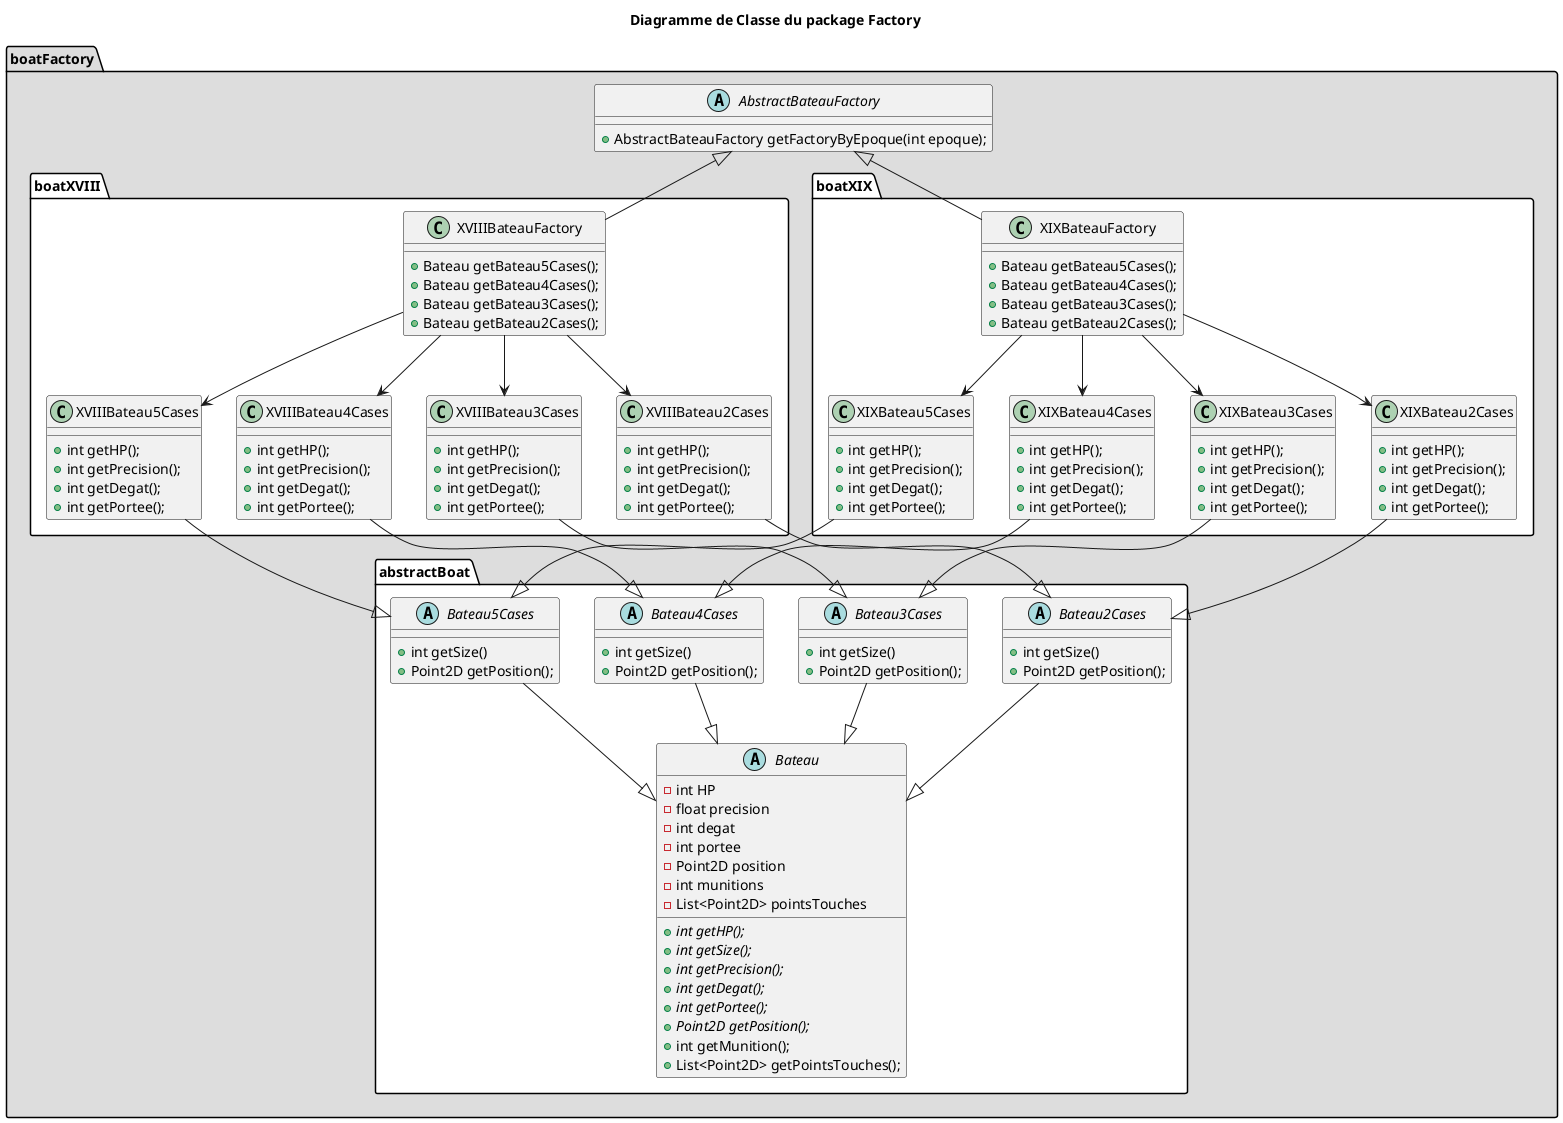 @startuml

title Diagramme de Classe du package Factory

package boatFactory #DDDDDD {
    
    abstract class AbstractBateauFactory {
        + AbstractBateauFactory getFactoryByEpoque(int epoque);
    }


    '########################### BATEAU XVIII #################################

    package boatXVIII #FFFFFF {

        class XVIIIBateauFactory {
            + Bateau getBateau5Cases();
            + Bateau getBateau4Cases();
            + Bateau getBateau3Cases();
            + Bateau getBateau2Cases();
        }

        class XVIIIBateau5Cases {
            + int getHP();
            + int getPrecision();
            + int getDegat();
            + int getPortee();
        }

        class XVIIIBateau4Cases {
            + int getHP();
            + int getPrecision();
            + int getDegat();
            + int getPortee();
        }

        class XVIIIBateau3Cases {
            + int getHP();
            + int getPrecision();
            + int getDegat();
            + int getPortee();
        }

        class XVIIIBateau2Cases {
            + int getHP();
            + int getPrecision();
            + int getDegat();
            + int getPortee();
        }
    }



    '########################### BATEAU XIX #################################

    package boatXIX #FFFFFF {

        class XIXBateauFactory {
            + Bateau getBateau5Cases();
            + Bateau getBateau4Cases();
            + Bateau getBateau3Cases();
            + Bateau getBateau2Cases();
        }

        class XIXBateau2Cases {
            + int getHP();
            + int getPrecision();
            + int getDegat();
            + int getPortee();
        }

        class XIXBateau3Cases {
            + int getHP();
            + int getPrecision();
            + int getDegat();
            + int getPortee();
        }

        class XIXBateau4Cases {
            + int getHP();
            + int getPrecision();
            + int getDegat();
            + int getPortee();
        }

        class XIXBateau5Cases {
            + int getHP();
            + int getPrecision();
            + int getDegat();
            + int getPortee();
        }
    }



    '########################### BATEAU ABSTRACT #################################


    package abstractBoat #FFFFFF {

        abstract class Bateau {
            - int HP
            - float precision
            - int degat
            - int portee
            - Point2D position
            - int munitions
            - List<Point2D> pointsTouches

            + {abstract} int getHP();
            + {abstract} int getSize();
            + {abstract} int getPrecision();
            + {abstract} int getDegat();
            + {abstract} int getPortee();
            + {abstract} Point2D getPosition();
            + int getMunition();
            + List<Point2D> getPointsTouches();
        }

        abstract class Bateau5Cases {
            + int getSize()
            + Point2D getPosition();
        }

        abstract class Bateau4Cases {
            + int getSize()
            + Point2D getPosition();
        }

        abstract class Bateau3Cases {
            + int getSize()
            + Point2D getPosition();
        }

        abstract class Bateau2Cases {
            + int getSize()
            + Point2D getPosition();
        }

    }







    '########################### RELATIONS #################################



    XVIIIBateauFactory -up-|> AbstractBateauFactory
    XIXBateauFactory -up-|> AbstractBateauFactory


    XVIIIBateauFactory --> XVIIIBateau5Cases
    XIXBateauFactory --> XIXBateau5Cases

    XVIIIBateau5Cases --|> Bateau5Cases
    XIXBateau5Cases --|> Bateau5Cases

    Bateau5Cases -down-|> Bateau

    XVIIIBateauFactory --> XVIIIBateau4Cases
    XIXBateauFactory --> XIXBateau4Cases

    XVIIIBateau4Cases --|> Bateau4Cases
    XIXBateau4Cases --|> Bateau4Cases

    Bateau4Cases -down-|> Bateau

    XVIIIBateauFactory --> XVIIIBateau3Cases
    XIXBateauFactory --> XIXBateau3Cases

    XVIIIBateau3Cases --|> Bateau3Cases
    XIXBateau3Cases --|> Bateau3Cases

    Bateau3Cases -down-|> Bateau

    XVIIIBateauFactory --> XVIIIBateau2Cases
    XIXBateauFactory --> XIXBateau2Cases

    XVIIIBateau2Cases --|> Bateau2Cases
    XIXBateau2Cases --|> Bateau2Cases

    Bateau2Cases -down-|> Bateau





    '########################### POSITIONNING #################################

    XVIIIBateau5Cases -[hidden]right-> XVIIIBateau4Cases
    XVIIIBateau4Cases -[hidden]right-> XVIIIBateau3Cases
    XVIIIBateau3Cases -[hidden]right-> XVIIIBateau2Cases
    XVIIIBateau2Cases -[hidden]right-> XIXBateau5Cases
    XIXBateau5Cases -[hidden]right-> XIXBateau4Cases
    XIXBateau4Cases -[hidden]right-> XIXBateau3Cases
    XIXBateau3Cases -[hidden]right-> XIXBateau2Cases

    Bateau5Cases -[hidden]right-> Bateau4Cases
    Bateau4Cases -[hidden]right-> Bateau3Cases
    Bateau3Cases -[hidden]right-> Bateau2Cases


    





    

}

@enduml
